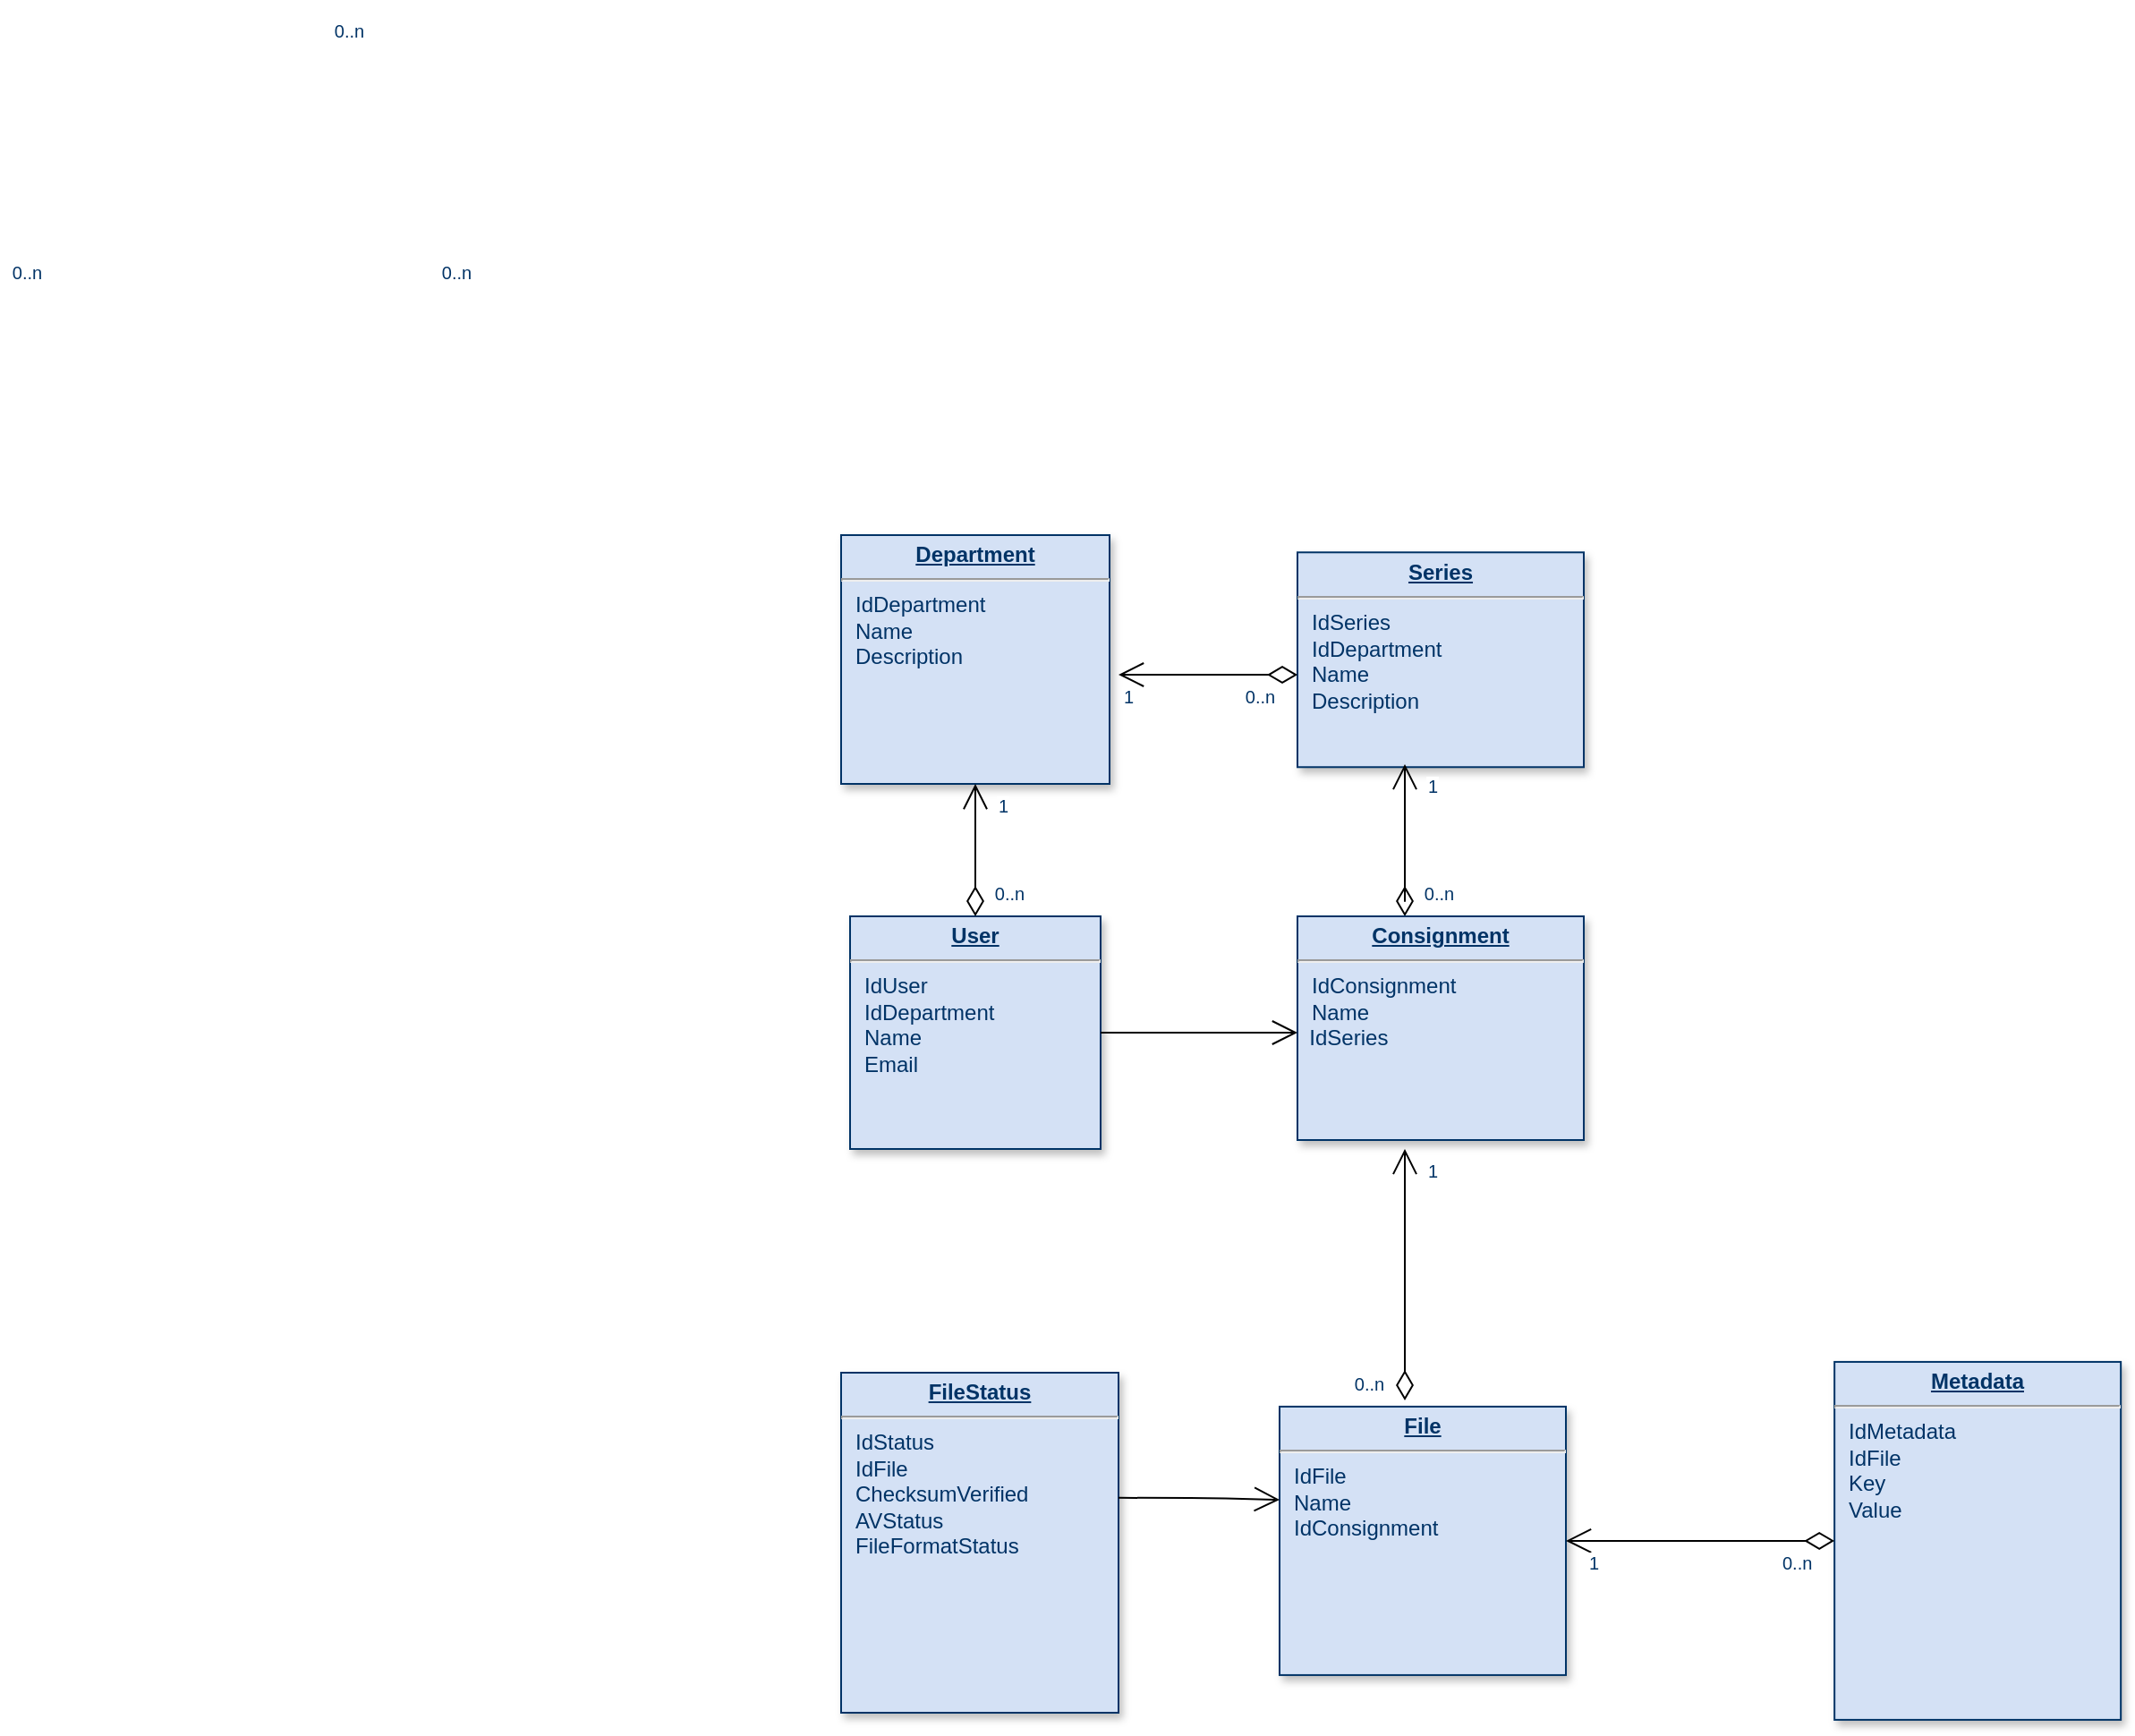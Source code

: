 <mxfile version="11.1.4" type="device"><diagram name="Page-1" id="efa7a0a1-bf9b-a30e-e6df-94a7791c09e9"><mxGraphModel dx="1772" dy="1739" grid="1" gridSize="10" guides="1" tooltips="1" connect="1" arrows="1" fold="1" page="1" pageScale="1" pageWidth="826" pageHeight="1169" background="#ffffff" math="0" shadow="0"><root><mxCell id="0"/><mxCell id="1" parent="0"/><mxCell id="19" value="&lt;p style=&quot;margin: 0px ; margin-top: 4px ; text-align: center ; text-decoration: underline&quot;&gt;&lt;strong&gt;Series&lt;br&gt;&lt;/strong&gt;&lt;/p&gt;&lt;hr&gt;&lt;p style=&quot;margin: 0px ; margin-left: 8px&quot;&gt;IdSeries&lt;/p&gt;&lt;p style=&quot;margin: 0px ; margin-left: 8px&quot;&gt;IdDepartment&lt;br&gt;Name&lt;/p&gt;&lt;p style=&quot;margin: 0px ; margin-left: 8px&quot;&gt;Description&lt;/p&gt;" style="verticalAlign=top;align=left;overflow=fill;fontSize=12;fontFamily=Helvetica;html=1;strokeColor=#003366;shadow=1;fillColor=#D4E1F5;fontColor=#003366" parent="1" vertex="1"><mxGeometry x="320.0" y="31.64" width="160" height="120" as="geometry"/></mxCell><mxCell id="21" value="&lt;p style=&quot;margin: 0px ; margin-top: 4px ; text-align: center ; text-decoration: underline&quot;&gt;&lt;strong&gt;User&lt;br&gt;&lt;/strong&gt;&lt;/p&gt;&lt;hr&gt;&lt;p style=&quot;margin: 0px ; margin-left: 8px&quot;&gt;IdUser&lt;/p&gt;&lt;p style=&quot;margin: 0px ; margin-left: 8px&quot;&gt;IdDepartment&lt;/p&gt;&lt;p style=&quot;margin: 0px ; margin-left: 8px&quot;&gt;Name&lt;/p&gt;&lt;p style=&quot;margin: 0px ; margin-left: 8px&quot;&gt;Email&lt;/p&gt;" style="verticalAlign=top;align=left;overflow=fill;fontSize=12;fontFamily=Helvetica;html=1;strokeColor=#003366;shadow=1;fillColor=#D4E1F5;fontColor=#003366" parent="1" vertex="1"><mxGeometry x="70" y="235" width="140" height="130" as="geometry"/></mxCell><mxCell id="24" value="&lt;p style=&quot;margin: 0px ; margin-top: 4px ; text-align: center ; text-decoration: underline&quot;&gt;&lt;strong&gt;File&lt;br&gt;&lt;/strong&gt;&lt;/p&gt;&lt;hr&gt;&lt;p style=&quot;margin: 0px ; margin-left: 8px&quot;&gt;IdFile&lt;/p&gt;&lt;p style=&quot;margin: 0px ; margin-left: 8px&quot;&gt;Name&lt;/p&gt;&lt;p style=&quot;margin: 0px ; margin-left: 8px&quot;&gt;IdConsignment&lt;br&gt;&lt;/p&gt;" style="verticalAlign=top;align=left;overflow=fill;fontSize=12;fontFamily=Helvetica;html=1;strokeColor=#003366;shadow=1;fillColor=#D4E1F5;fontColor=#003366" parent="1" vertex="1"><mxGeometry x="310.0" y="508.96" width="160" height="150" as="geometry"/></mxCell><mxCell id="25" value="&lt;p style=&quot;margin: 0px ; margin-top: 4px ; text-align: center ; text-decoration: underline&quot;&gt;&lt;strong&gt;Department&lt;br&gt;&lt;/strong&gt;&lt;/p&gt;&lt;hr&gt;&lt;p style=&quot;margin: 0px ; margin-left: 8px&quot;&gt;IdDepartment&lt;/p&gt;&lt;p style=&quot;margin: 0px ; margin-left: 8px&quot;&gt;Name&lt;/p&gt;&lt;p style=&quot;margin: 0px ; margin-left: 8px&quot;&gt;Description&lt;/p&gt;" style="verticalAlign=top;align=left;overflow=fill;fontSize=12;fontFamily=Helvetica;html=1;strokeColor=#003366;shadow=1;fillColor=#D4E1F5;fontColor=#003366" parent="1" vertex="1"><mxGeometry x="65" y="22" width="150" height="139" as="geometry"/></mxCell><mxCell id="29" value="&lt;p style=&quot;margin: 0px ; margin-top: 4px ; text-align: center ; text-decoration: underline&quot;&gt;&lt;strong&gt;Metadata&lt;br&gt;&lt;/strong&gt;&lt;/p&gt;&lt;hr&gt;&lt;p style=&quot;margin: 0px ; margin-left: 8px&quot;&gt;IdMetadata&lt;/p&gt;&lt;p style=&quot;margin: 0px ; margin-left: 8px&quot;&gt;IdFile&lt;/p&gt;&lt;p style=&quot;margin: 0px ; margin-left: 8px&quot;&gt;Key&lt;/p&gt;&lt;p style=&quot;margin: 0px ; margin-left: 8px&quot;&gt;Value&lt;/p&gt;&lt;p style=&quot;margin: 0px ; margin-left: 8px&quot;&gt;&lt;br&gt;&lt;/p&gt;" style="verticalAlign=top;align=left;overflow=fill;fontSize=12;fontFamily=Helvetica;html=1;strokeColor=#003366;shadow=1;fillColor=#D4E1F5;fontColor=#003366" parent="1" vertex="1"><mxGeometry x="620.08" y="483.96" width="160" height="200" as="geometry"/></mxCell><mxCell id="99" value="" style="endArrow=open;endSize=12;startArrow=diamondThin;startSize=14;startFill=0;edgeStyle=orthogonalEdgeStyle" parent="1" source="29" target="24" edge="1"><mxGeometry x="369.36" y="360" as="geometry"><mxPoint x="369.36" y="360" as="sourcePoint"/><mxPoint x="529.36" y="360" as="targetPoint"/><Array as="points"/></mxGeometry></mxCell><mxCell id="100" value="0..n" style="resizable=0;align=left;verticalAlign=top;labelBackgroundColor=#ffffff;fontSize=10;strokeColor=#003366;shadow=1;fillColor=#D4E1F5;fontColor=#003366" parent="99" connectable="0" vertex="1"><mxGeometry x="-1" relative="1" as="geometry"><mxPoint x="-31.08" as="offset"/></mxGeometry></mxCell><mxCell id="101" value="1" style="resizable=0;align=right;verticalAlign=top;labelBackgroundColor=#ffffff;fontSize=10;strokeColor=#003366;shadow=1;fillColor=#D4E1F5;fontColor=#003366" parent="99" connectable="0" vertex="1"><mxGeometry x="1" relative="1" as="geometry"><mxPoint x="20.0" y="1.895e-13" as="offset"/></mxGeometry></mxCell><mxCell id="Smw3atFBEhcyAvfq-Hjl-114" value="" style="endArrow=open;endSize=12;startArrow=diamondThin;startSize=14;startFill=0;edgeStyle=orthogonalEdgeStyle;entryX=0.5;entryY=1;entryDx=0;entryDy=0;exitX=0.5;exitY=0;exitDx=0;exitDy=0;" parent="1" source="21" target="25" edge="1"><mxGeometry x="379.36" y="370" as="geometry"><mxPoint x="120" y="280" as="sourcePoint"/><mxPoint x="480.0" y="641.96" as="targetPoint"/><Array as="points"/></mxGeometry></mxCell><mxCell id="Smw3atFBEhcyAvfq-Hjl-115" value="0..n" style="resizable=0;align=left;verticalAlign=top;labelBackgroundColor=#ffffff;fontSize=10;strokeColor=#003366;shadow=1;fillColor=#D4E1F5;fontColor=#003366" parent="Smw3atFBEhcyAvfq-Hjl-114" connectable="0" vertex="1"><mxGeometry x="-1" relative="1" as="geometry"><mxPoint x="-540.08" y="-372" as="offset"/></mxGeometry></mxCell><mxCell id="Smw3atFBEhcyAvfq-Hjl-116" value="1" style="resizable=0;align=right;verticalAlign=top;labelBackgroundColor=#ffffff;fontSize=10;strokeColor=#003366;shadow=1;fillColor=#D4E1F5;fontColor=#003366" parent="Smw3atFBEhcyAvfq-Hjl-114" connectable="0" vertex="1"><mxGeometry x="1" relative="1" as="geometry"><mxPoint x="20.0" y="1.895e-13" as="offset"/></mxGeometry></mxCell><mxCell id="Smw3atFBEhcyAvfq-Hjl-118" value="" style="endArrow=open;endSize=12;startArrow=diamondThin;startSize=14;startFill=0;edgeStyle=orthogonalEdgeStyle;entryX=0.375;entryY=0.986;entryDx=0;entryDy=0;entryPerimeter=0;" parent="1" target="19" edge="1" source="20"><mxGeometry x="629.36" y="358" as="geometry"><mxPoint x="370" y="300" as="sourcePoint"/><mxPoint x="370" y="170" as="targetPoint"/><Array as="points"><mxPoint x="380" y="230"/><mxPoint x="380" y="230"/></Array></mxGeometry></mxCell><mxCell id="Smw3atFBEhcyAvfq-Hjl-119" value="0..n" style="resizable=0;align=left;verticalAlign=top;labelBackgroundColor=#ffffff;fontSize=10;strokeColor=#003366;shadow=1;fillColor=#D4E1F5;fontColor=#003366" parent="Smw3atFBEhcyAvfq-Hjl-118" connectable="0" vertex="1"><mxGeometry x="-1" relative="1" as="geometry"><mxPoint x="-540.08" y="-372" as="offset"/></mxGeometry></mxCell><mxCell id="Smw3atFBEhcyAvfq-Hjl-120" value="1" style="resizable=0;align=right;verticalAlign=top;labelBackgroundColor=#ffffff;fontSize=10;strokeColor=#003366;shadow=1;fillColor=#D4E1F5;fontColor=#003366" parent="Smw3atFBEhcyAvfq-Hjl-118" connectable="0" vertex="1"><mxGeometry x="1" relative="1" as="geometry"><mxPoint x="20.0" y="1.895e-13" as="offset"/></mxGeometry></mxCell><mxCell id="Smw3atFBEhcyAvfq-Hjl-121" value="0..n" style="resizable=0;align=left;verticalAlign=top;labelBackgroundColor=#ffffff;fontSize=10;strokeColor=#003366;shadow=1;fillColor=#D4E1F5;fontColor=#003366" parent="1" connectable="0" vertex="1"><mxGeometry x="413" y="279.96" as="geometry"><mxPoint x="-31.08" as="offset"/></mxGeometry></mxCell><mxCell id="Smw3atFBEhcyAvfq-Hjl-126" value="&lt;p style=&quot;margin: 0px ; margin-top: 4px ; text-align: center ; text-decoration: underline&quot;&gt;&lt;strong&gt;FileStatus&lt;/strong&gt;&lt;/p&gt;&lt;hr&gt;&lt;p style=&quot;margin: 0px ; margin-left: 8px&quot;&gt;IdStatus&lt;/p&gt;&lt;p style=&quot;margin: 0px ; margin-left: 8px&quot;&gt;IdFile&lt;/p&gt;&lt;p style=&quot;margin: 0px ; margin-left: 8px&quot;&gt;ChecksumVerified&lt;/p&gt;&lt;p style=&quot;margin: 0px ; margin-left: 8px&quot;&gt;AVStatus&lt;/p&gt;&lt;p style=&quot;margin: 0px ; margin-left: 8px&quot;&gt;FileFormatStatus&lt;/p&gt;&lt;p style=&quot;margin: 0px ; margin-left: 8px&quot;&gt;&lt;br&gt;&lt;/p&gt;" style="verticalAlign=top;align=left;overflow=fill;fontSize=12;fontFamily=Helvetica;html=1;strokeColor=#003366;shadow=1;fillColor=#D4E1F5;fontColor=#003366" parent="1" vertex="1"><mxGeometry x="65" y="490" width="155" height="190" as="geometry"/></mxCell><mxCell id="20" value="&lt;p style=&quot;margin: 0px ; margin-top: 4px ; text-align: center ; text-decoration: underline&quot;&gt;&lt;strong&gt;Consignment&lt;/strong&gt;&lt;/p&gt;&lt;hr&gt;&lt;p style=&quot;margin: 0px ; margin-left: 8px&quot;&gt;IdConsignment&lt;br&gt;&lt;/p&gt;&lt;p style=&quot;margin: 0px ; margin-left: 8px&quot;&gt;Name&lt;/p&gt;&amp;nbsp; IdSeries" style="verticalAlign=top;align=left;overflow=fill;fontSize=12;fontFamily=Helvetica;html=1;strokeColor=#003366;shadow=1;fillColor=#D4E1F5;fontColor=#003366" parent="1" vertex="1"><mxGeometry x="320" y="235" width="160" height="125" as="geometry"/></mxCell><mxCell id="0E76KAOkgHmBr47VqXUM-104" value="" style="endArrow=open;endSize=12;startArrow=diamondThin;startSize=14;startFill=0;edgeStyle=orthogonalEdgeStyle;exitX=0;exitY=0.57;exitDx=0;exitDy=0;exitPerimeter=0;" edge="1" parent="1" source="19"><mxGeometry x="399.36" y="390" as="geometry"><mxPoint x="310" y="120" as="sourcePoint"/><mxPoint x="220" y="100" as="targetPoint"/><Array as="points"/></mxGeometry></mxCell><mxCell id="0E76KAOkgHmBr47VqXUM-105" value="0..n" style="resizable=0;align=left;verticalAlign=top;labelBackgroundColor=#ffffff;fontSize=10;strokeColor=#003366;shadow=1;fillColor=#D4E1F5;fontColor=#003366" connectable="0" vertex="1" parent="0E76KAOkgHmBr47VqXUM-104"><mxGeometry x="-1" relative="1" as="geometry"><mxPoint x="-540.08" y="-372" as="offset"/></mxGeometry></mxCell><mxCell id="0E76KAOkgHmBr47VqXUM-106" value="1" style="resizable=0;align=right;verticalAlign=top;labelBackgroundColor=#ffffff;fontSize=10;strokeColor=#003366;shadow=1;fillColor=#D4E1F5;fontColor=#003366" connectable="0" vertex="1" parent="0E76KAOkgHmBr47VqXUM-104"><mxGeometry x="1" relative="1" as="geometry"><mxPoint x="10.0" y="1.895e-13" as="offset"/></mxGeometry></mxCell><mxCell id="0E76KAOkgHmBr47VqXUM-107" value="0..n" style="resizable=0;align=left;verticalAlign=top;labelBackgroundColor=#ffffff;fontSize=10;strokeColor=#003366;shadow=1;fillColor=#D4E1F5;fontColor=#003366" connectable="0" vertex="1" parent="1"><mxGeometry x="180" y="209.96" as="geometry"><mxPoint x="-31.08" as="offset"/></mxGeometry></mxCell><mxCell id="0E76KAOkgHmBr47VqXUM-108" value="0..n" style="resizable=0;align=left;verticalAlign=top;labelBackgroundColor=#ffffff;fontSize=10;strokeColor=#003366;shadow=1;fillColor=#D4E1F5;fontColor=#003366" connectable="0" vertex="1" parent="1"><mxGeometry x="320" y="99.96" as="geometry"><mxPoint x="-31.08" as="offset"/></mxGeometry></mxCell><mxCell id="0E76KAOkgHmBr47VqXUM-114" value="" style="endArrow=open;endFill=1;endSize=12;html=1;exitX=1;exitY=0.5;exitDx=0;exitDy=0;exitPerimeter=0;" edge="1" parent="1" source="21"><mxGeometry width="160" relative="1" as="geometry"><mxPoint x="220" y="300" as="sourcePoint"/><mxPoint x="320" y="300" as="targetPoint"/></mxGeometry></mxCell><mxCell id="0E76KAOkgHmBr47VqXUM-117" value="0..n" style="resizable=0;align=left;verticalAlign=top;labelBackgroundColor=#ffffff;fontSize=10;strokeColor=#003366;shadow=1;fillColor=#D4E1F5;fontColor=#003366" connectable="0" vertex="1" parent="1"><mxGeometry x="420" y="209.96" as="geometry"><mxPoint x="-31.08" as="offset"/></mxGeometry></mxCell><mxCell id="0E76KAOkgHmBr47VqXUM-121" value="" style="endArrow=open;endSize=12;startArrow=diamondThin;startSize=14;startFill=0;edgeStyle=orthogonalEdgeStyle;" edge="1" parent="1"><mxGeometry x="279.36" y="141" as="geometry"><mxPoint x="380" y="505.5" as="sourcePoint"/><mxPoint x="380" y="364.96" as="targetPoint"/><Array as="points"/></mxGeometry></mxCell><mxCell id="0E76KAOkgHmBr47VqXUM-122" value="0..n" style="resizable=0;align=left;verticalAlign=top;labelBackgroundColor=#ffffff;fontSize=10;strokeColor=#003366;shadow=1;fillColor=#D4E1F5;fontColor=#003366" connectable="0" vertex="1" parent="0E76KAOkgHmBr47VqXUM-121"><mxGeometry x="-1" relative="1" as="geometry"><mxPoint x="-30.08" y="-21.5" as="offset"/></mxGeometry></mxCell><mxCell id="0E76KAOkgHmBr47VqXUM-123" value="1" style="resizable=0;align=right;verticalAlign=top;labelBackgroundColor=#ffffff;fontSize=10;strokeColor=#003366;shadow=1;fillColor=#D4E1F5;fontColor=#003366" connectable="0" vertex="1" parent="0E76KAOkgHmBr47VqXUM-121"><mxGeometry x="1" relative="1" as="geometry"><mxPoint x="20.0" y="1.895e-13" as="offset"/></mxGeometry></mxCell><mxCell id="0E76KAOkgHmBr47VqXUM-124" value="" style="endArrow=open;endFill=1;endSize=12;html=1;exitX=1;exitY=0.368;exitDx=0;exitDy=0;exitPerimeter=0;" edge="1" parent="1" source="Smw3atFBEhcyAvfq-Hjl-126"><mxGeometry width="160" relative="1" as="geometry"><mxPoint x="220" y="310" as="sourcePoint"/><mxPoint x="310" y="561" as="targetPoint"/><Array as="points"><mxPoint x="270" y="560"/></Array></mxGeometry></mxCell></root></mxGraphModel></diagram></mxfile>